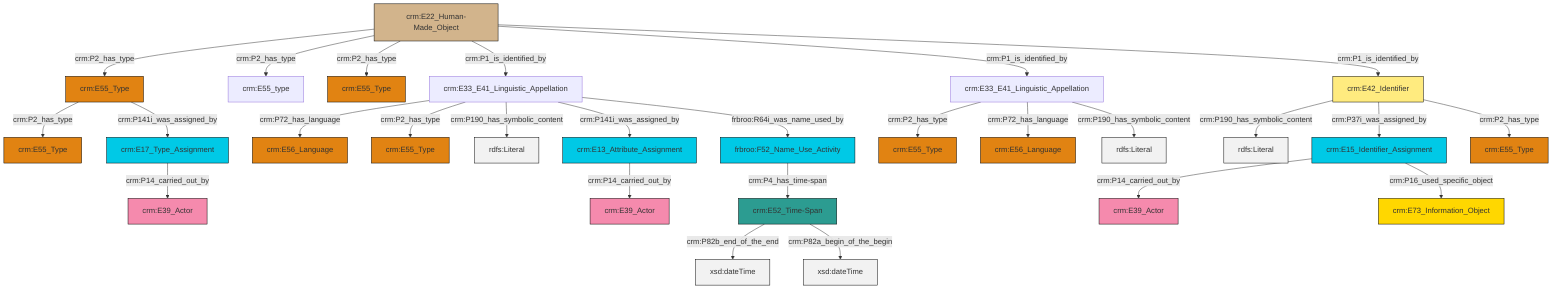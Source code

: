 graph TD
classDef Literal fill:#f2f2f2,stroke:#000000;
classDef CRM_Entity fill:#FFFFFF,stroke:#000000;
classDef Temporal_Entity fill:#00C9E6, stroke:#000000;
classDef Type fill:#E18312, stroke:#000000;
classDef Time-Span fill:#2C9C91, stroke:#000000;
classDef Appellation fill:#FFEB7F, stroke:#000000;
classDef Place fill:#008836, stroke:#000000;
classDef Persistent_Item fill:#B266B2, stroke:#000000;
classDef Conceptual_Object fill:#FFD700, stroke:#000000;
classDef Physical_Thing fill:#D2B48C, stroke:#000000;
classDef Actor fill:#f58aad, stroke:#000000;
classDef PC_Classes fill:#4ce600, stroke:#000000;
classDef Multi fill:#cccccc,stroke:#000000;

4["crm:E33_E41_Linguistic_Appellation"]:::Default -->|crm:P72_has_language| 5["crm:E56_Language"]:::Type
6["crm:E55_Type"]:::Type -->|crm:P2_has_type| 2["crm:E55_Type"]:::Type
0["crm:E13_Attribute_Assignment"]:::Temporal_Entity -->|crm:P14_carried_out_by| 11["crm:E39_Actor"]:::Actor
14["crm:E22_Human-Made_Object"]:::Physical_Thing -->|crm:P2_has_type| 6["crm:E55_Type"]:::Type
4["crm:E33_E41_Linguistic_Appellation"]:::Default -->|crm:P2_has_type| 18["crm:E55_Type"]:::Type
23["crm:E15_Identifier_Assignment"]:::Temporal_Entity -->|crm:P14_carried_out_by| 24["crm:E39_Actor"]:::Actor
16["crm:E42_Identifier"]:::Appellation -->|crm:P190_has_symbolic_content| 25[rdfs:Literal]:::Literal
12["crm:E52_Time-Span"]:::Time-Span -->|crm:P82b_end_of_the_end| 26[xsd:dateTime]:::Literal
16["crm:E42_Identifier"]:::Appellation -->|crm:P37i_was_assigned_by| 23["crm:E15_Identifier_Assignment"]:::Temporal_Entity
4["crm:E33_E41_Linguistic_Appellation"]:::Default -->|crm:P190_has_symbolic_content| 28[rdfs:Literal]:::Literal
14["crm:E22_Human-Made_Object"]:::Physical_Thing -->|crm:P2_has_type| 29["crm:E55_type"]:::Default
14["crm:E22_Human-Made_Object"]:::Physical_Thing -->|crm:P2_has_type| 31["crm:E55_Type"]:::Type
4["crm:E33_E41_Linguistic_Appellation"]:::Default -->|crm:P141i_was_assigned_by| 0["crm:E13_Attribute_Assignment"]:::Temporal_Entity
16["crm:E42_Identifier"]:::Appellation -->|crm:P2_has_type| 19["crm:E55_Type"]:::Type
9["crm:E33_E41_Linguistic_Appellation"]:::Default -->|crm:P2_has_type| 39["crm:E55_Type"]:::Type
4["crm:E33_E41_Linguistic_Appellation"]:::Default -->|frbroo:R64i_was_name_used_by| 40["frbroo:F52_Name_Use_Activity"]:::Temporal_Entity
6["crm:E55_Type"]:::Type -->|crm:P141i_was_assigned_by| 41["crm:E17_Type_Assignment"]:::Temporal_Entity
40["frbroo:F52_Name_Use_Activity"]:::Temporal_Entity -->|crm:P4_has_time-span| 12["crm:E52_Time-Span"]:::Time-Span
41["crm:E17_Type_Assignment"]:::Temporal_Entity -->|crm:P14_carried_out_by| 7["crm:E39_Actor"]:::Actor
9["crm:E33_E41_Linguistic_Appellation"]:::Default -->|crm:P72_has_language| 42["crm:E56_Language"]:::Type
23["crm:E15_Identifier_Assignment"]:::Temporal_Entity -->|crm:P16_used_specific_object| 36["crm:E73_Information_Object"]:::Conceptual_Object
14["crm:E22_Human-Made_Object"]:::Physical_Thing -->|crm:P1_is_identified_by| 4["crm:E33_E41_Linguistic_Appellation"]:::Default
9["crm:E33_E41_Linguistic_Appellation"]:::Default -->|crm:P190_has_symbolic_content| 43[rdfs:Literal]:::Literal
12["crm:E52_Time-Span"]:::Time-Span -->|crm:P82a_begin_of_the_begin| 44[xsd:dateTime]:::Literal
14["crm:E22_Human-Made_Object"]:::Physical_Thing -->|crm:P1_is_identified_by| 9["crm:E33_E41_Linguistic_Appellation"]:::Default
14["crm:E22_Human-Made_Object"]:::Physical_Thing -->|crm:P1_is_identified_by| 16["crm:E42_Identifier"]:::Appellation
